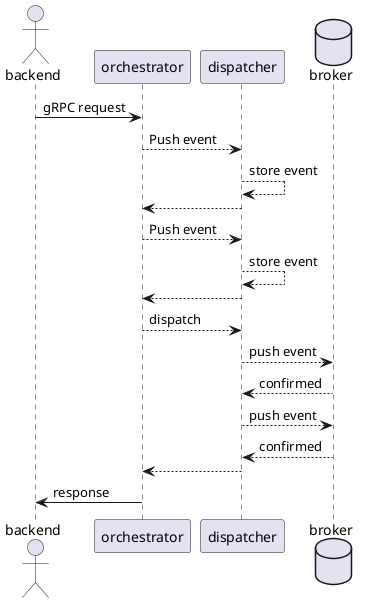 @startuml

actor backend
database broker order 90

backend -> orchestrator: gRPC request
' first event
orchestrator --> dispatcher: Push event
dispatcher --> dispatcher: store event
orchestrator <-- dispatcher
' second event
orchestrator --> dispatcher: Push event
dispatcher --> dispatcher: store event
orchestrator <-- dispatcher
orchestrator --> dispatcher: dispatch
dispatcher --> broker: push event
dispatcher <-- broker: confirmed
dispatcher --> broker: push event
dispatcher <-- broker: confirmed
orchestrator <-- dispatcher
backend <- orchestrator: response

@enduml